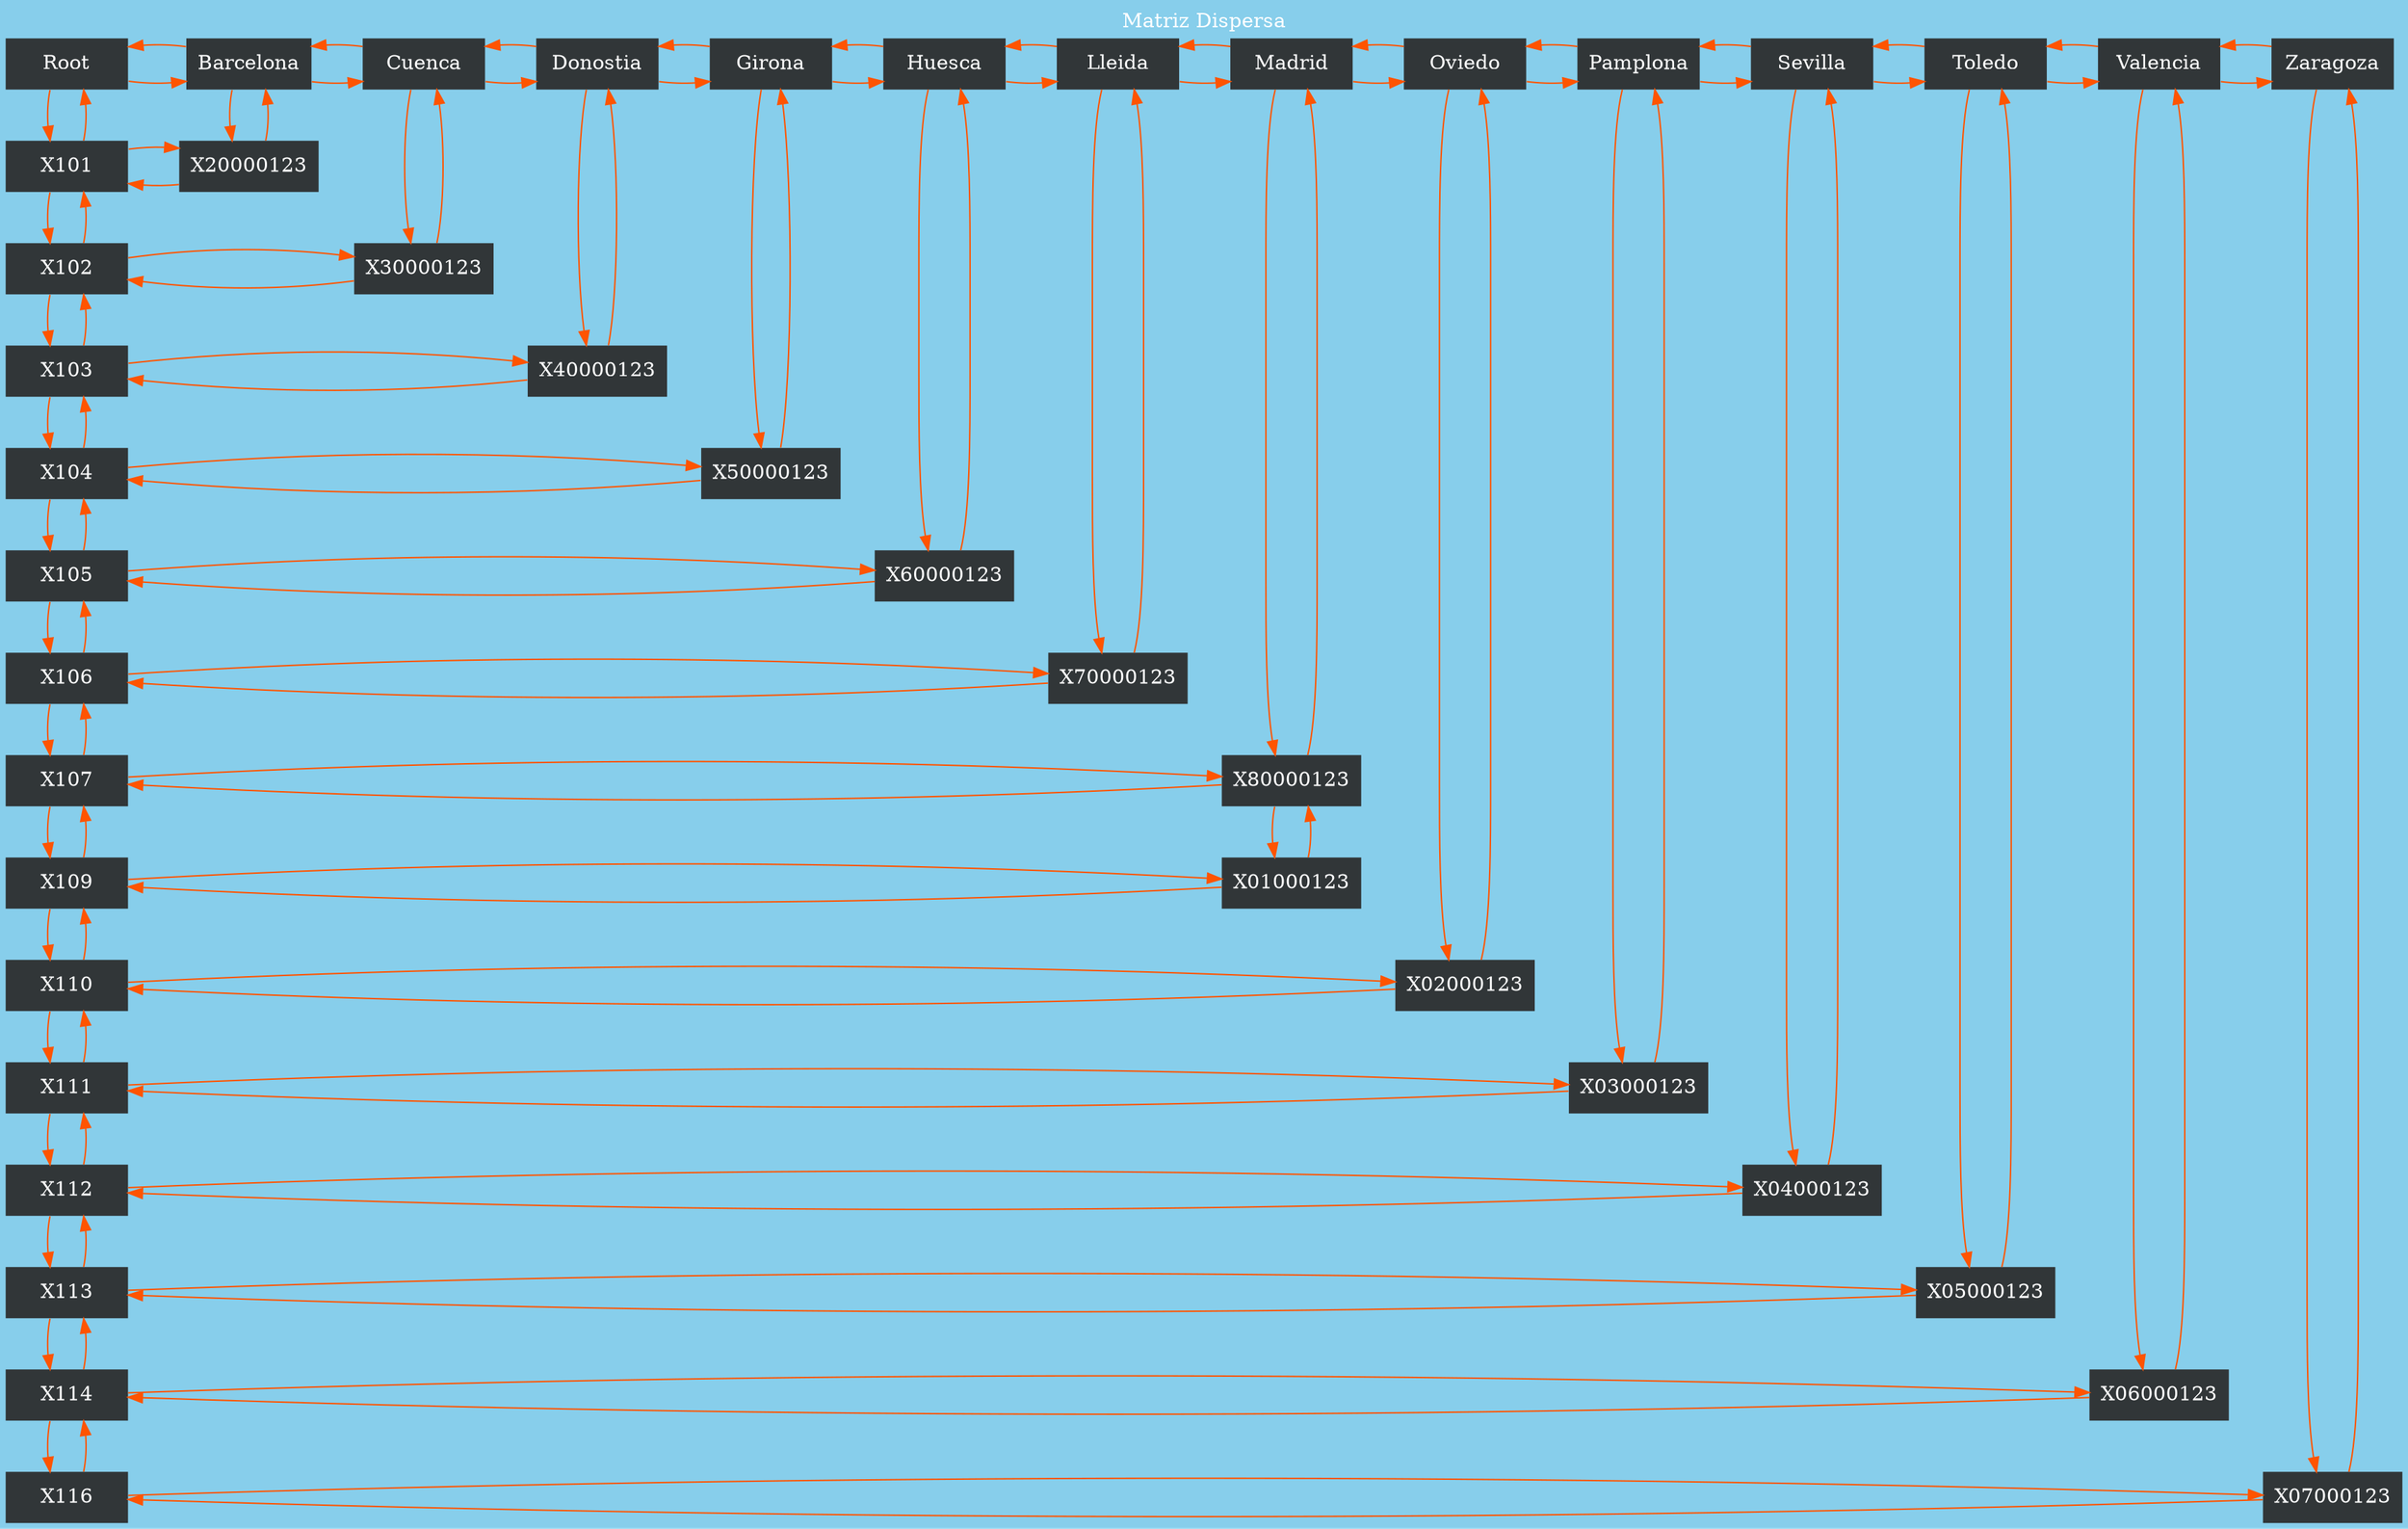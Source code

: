 digraph G {
bgcolor=skyblue;
fontcolor=white;
label= "Matriz Dispersa";
labelloc="t"
nodesep=0.5
node [shape=box width=1.2 style=filled fillcolor="#313638" fontcolor=white color=transparent]
 edge [fontcolor=white color="#ff5400"];
/*------------Cabeceras Horizontales------------*/
node0 [label="Root" group=1];
node1[label="Barcelona" group=2];
node2[label="Cuenca" group=3];
node3[label="Donostia" group=4];
node4[label="Girona" group=5];
node5[label="Huesca" group=6];
node6[label="Lleida" group=7];
node7[label="Madrid" group=8];
node8[label="Oviedo" group=9];
node9[label="Pamplona" group=10];
node10[label="Sevilla" group=11];
node11[label="Toledo" group=12];
node12[label="Valencia" group=13];
node13[label="Zaragoza" group=14];
/*------------Cabeceras Verticales------------*/
node14[label="X101" group=1];
node15[label="X102" group=1];
node16[label="X103" group=1];
node17[label="X104" group=1];
node18[label="X105" group=1];
node19[label="X106" group=1];
node20[label="X107" group=1];
node21[label="X109" group=1];
node22[label="X110" group=1];
node23[label="X111" group=1];
node24[label="X112" group=1];
node25[label="X113" group=1];
node26[label="X114" group=1];
node27[label="X116" group=1];
/*------------columna 1------------*/
nodo22[label="X20000123" group=2];
/*------------columna 2------------*/
nodo33[label="X30000123" group=3];
/*------------columna 3------------*/
nodo44[label="X40000123" group=4];
/*------------columna 4------------*/
nodo55[label="X50000123" group=5];
/*------------columna 5------------*/
nodo66[label="X60000123" group=6];
/*------------columna 6------------*/
nodo77[label="X70000123" group=7];
/*------------columna 7------------*/
nodo88[label="X80000123" group=8];
nodo108[label="X01000123" group=8];
/*------------columna 8------------*/
nodo119[label="X02000123" group=9];
/*------------columna 9------------*/
nodo1210[label="X03000123" group=10];
/*------------columna 10------------*/
nodo1311[label="X04000123" group=11];
/*------------columna 11------------*/
nodo1412[label="X05000123" group=12];
/*------------columna 12------------*/
nodo1513[label="X06000123" group=13];
/*------------columna 13------------*/
nodo1714[label="X07000123" group=14];
/*------------Relaciones Horizontales------------*/
node0 -> node1  node1 -> node2  node2 -> node3  node3 -> node4  node4 -> node5  node5 -> node6  node6 -> node7  node7 -> node8  node8 -> node9  node9 -> node10  node10 -> node11  node11 -> node12  node12 -> node13 ;
node13 -> node12 node12 -> node11 node11 -> node10 node10 -> node9 node9 -> node8 node8 -> node7 node7 -> node6 node6 -> node5 node5 -> node4 node4 -> node3 node3 -> node2 node2 -> node1  -> node0;
/*------------columna enlace:1------------*/
nodo22 -> node1
node1 -> nodo22
/*------------columna enlace:2------------*/
nodo33 -> node2
node2 -> nodo33
/*------------columna enlace:3------------*/
nodo44 -> node3
node3 -> nodo44
/*------------columna enlace:4------------*/
nodo55 -> node4
node4 -> nodo55
/*------------columna enlace:5------------*/
nodo66 -> node5
node5 -> nodo66
/*------------columna enlace:6------------*/
nodo77 -> node6
node6 -> nodo77
/*------------columna enlace:7------------*/
nodo88 -> node7
node7 -> nodo88
nodo108 -> nodo88
nodo88 -> nodo108
/*------------columna enlace:8------------*/
nodo119 -> node8
node8 -> nodo119
/*------------columna enlace:9------------*/
nodo1210 -> node9
node9 -> nodo1210
/*------------columna enlace:10------------*/
nodo1311 -> node10
node10 -> nodo1311
/*------------columna enlace:11------------*/
nodo1412 -> node11
node11 -> nodo1412
/*------------columna enlace:12------------*/
nodo1513 -> node12
node12 -> nodo1513
/*------------columna enlace:13------------*/
nodo1714 -> node13
node13 -> nodo1714
/*------------Relaciones Verticales------------*/
node0 -> node14  node14 -> node15  node15 -> node16  node16 -> node17  node17 -> node18  node18 -> node19  node19 -> node20  node20 -> node21  node21 -> node22  node22 -> node23  node23 -> node24  node24 -> node25  node25 -> node26  -> node27;
/*------------Fila enlace:1------------*/
nodo22 -> node14
node14 -> nodo22;
/*------------Fila enlace:2------------*/
nodo33 -> node15
node15 -> nodo33;
/*------------Fila enlace:3------------*/
nodo44 -> node16
node16 -> nodo44;
/*------------Fila enlace:4------------*/
nodo55 -> node17
node17 -> nodo55;
/*------------Fila enlace:5------------*/
nodo66 -> node18
node18 -> nodo66;
/*------------Fila enlace:6------------*/
nodo77 -> node19
node19 -> nodo77;
/*------------Fila enlace:7------------*/
nodo88 -> node20
node20 -> nodo88;
/*------------Fila enlace:8------------*/
nodo108 -> node21
node21 -> nodo108;
/*------------Fila enlace:9------------*/
nodo119 -> node22
node22 -> nodo119;
/*------------Fila enlace:10------------*/
nodo1210 -> node23
node23 -> nodo1210;
/*------------Fila enlace:11------------*/
nodo1311 -> node24
node24 -> nodo1311;
/*------------Fila enlace:12------------*/
nodo1412 -> node25
node25 -> nodo1412;
/*------------Fila enlace:13------------*/
nodo1513 -> node26
node26 -> nodo1513;
/*------------Fila enlace:14------------*/
nodo1714 -> node27
node27 -> nodo1714;
node27 -> node26 node26 -> node25 node25 -> node24 node24 -> node23 node23 -> node22 node22 -> node21 node21 -> node20 node20 -> node19 node19 -> node18 node18 -> node17 node17 -> node16 node16 -> node15 node15 -> node14  -> node0;
/*------------Encuadre Columnas-----------*/
{ rank=same; node0; node1; node2; node3; node4; node5; node6; node7; node8; node9; node10; node11; node12; node13; };
/*------------Encuadre Filas-----------*/
{ rank=same; node14; nodo22; };
/*------------Encuadre Filas-----------*/
{ rank=same; node15; nodo33; };
/*------------Encuadre Filas-----------*/
{ rank=same; node16; nodo44; };
/*------------Encuadre Filas-----------*/
{ rank=same; node17; nodo55; };
/*------------Encuadre Filas-----------*/
{ rank=same; node18; nodo66; };
/*------------Encuadre Filas-----------*/
{ rank=same; node19; nodo77; };
/*------------Encuadre Filas-----------*/
{ rank=same; node20; nodo88; };
/*------------Encuadre Filas-----------*/
{ rank=same; node21; nodo108; };
/*------------Encuadre Filas-----------*/
{ rank=same; node22; nodo119; };
/*------------Encuadre Filas-----------*/
{ rank=same; node23; nodo1210; };
/*------------Encuadre Filas-----------*/
{ rank=same; node24; nodo1311; };
/*------------Encuadre Filas-----------*/
{ rank=same; node25; nodo1412; };
/*------------Encuadre Filas-----------*/
{ rank=same; node26; nodo1513; };
/*------------Encuadre Filas-----------*/
{ rank=same; node27; nodo1714; };
}